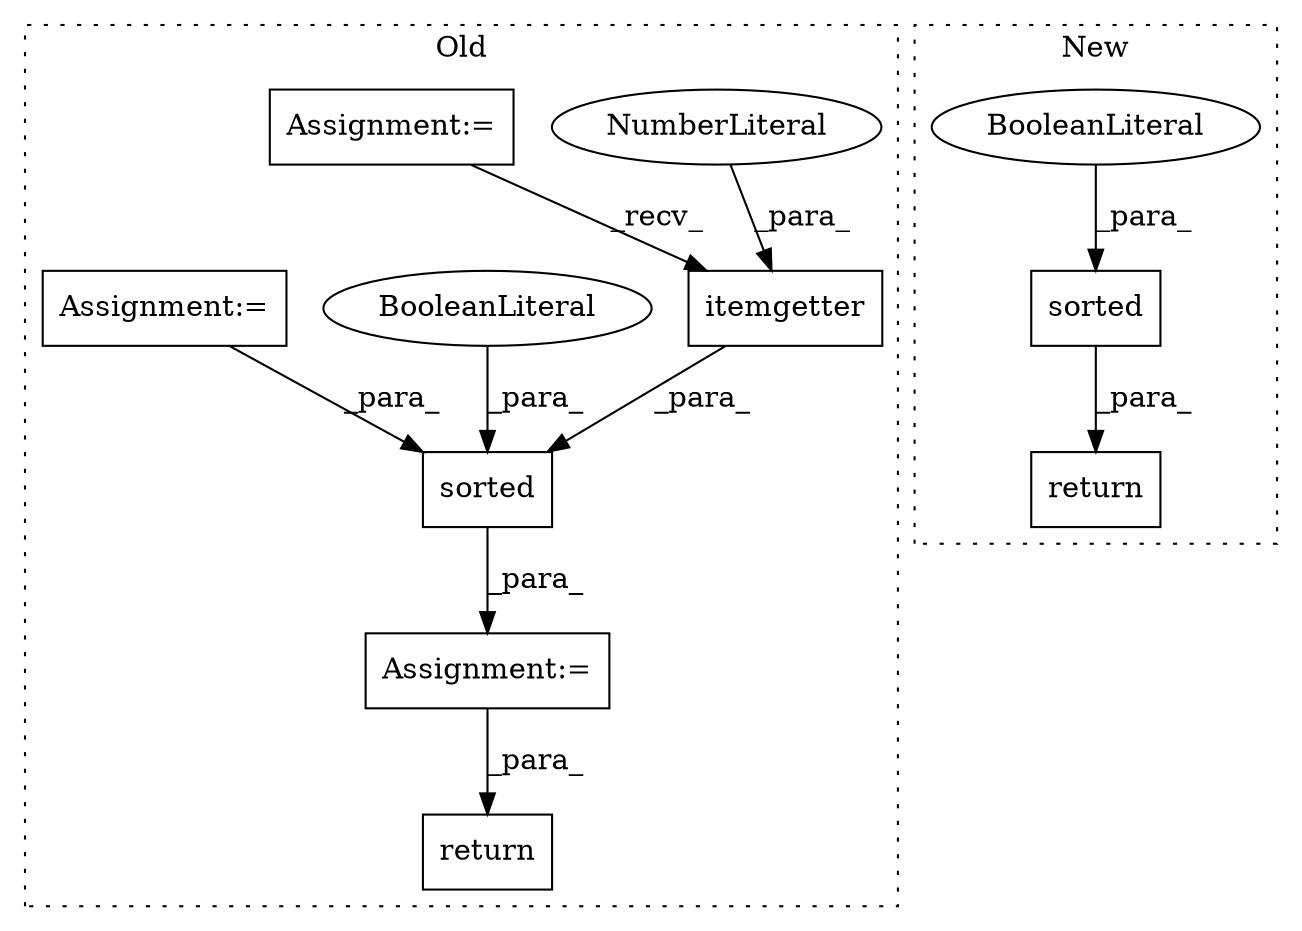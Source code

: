 digraph G {
subgraph cluster0 {
1 [label="itemgetter" a="32" s="337,349" l="11,1" shape="box"];
3 [label="NumberLiteral" a="34" s="348" l="1" shape="ellipse"];
4 [label="Assignment:=" a="7" s="314" l="1" shape="box"];
5 [label="sorted" a="32" s="315,355" l="7,1" shape="box"];
7 [label="Assignment:=" a="7" s="267" l="8" shape="box"];
8 [label="BooleanLiteral" a="9" s="351" l="4" shape="ellipse"];
9 [label="return" a="41" s="381" l="18" shape="box"];
11 [label="Assignment:=" a="7" s="286" l="1" shape="box"];
label = "Old";
style="dotted";
}
subgraph cluster1 {
2 [label="sorted" a="32" s="236,279" l="7,1" shape="box"];
6 [label="BooleanLiteral" a="9" s="275" l="4" shape="ellipse"];
10 [label="return" a="41" s="229" l="7" shape="box"];
label = "New";
style="dotted";
}
1 -> 5 [label="_para_"];
2 -> 10 [label="_para_"];
3 -> 1 [label="_para_"];
4 -> 9 [label="_para_"];
5 -> 4 [label="_para_"];
6 -> 2 [label="_para_"];
7 -> 1 [label="_recv_"];
8 -> 5 [label="_para_"];
11 -> 5 [label="_para_"];
}